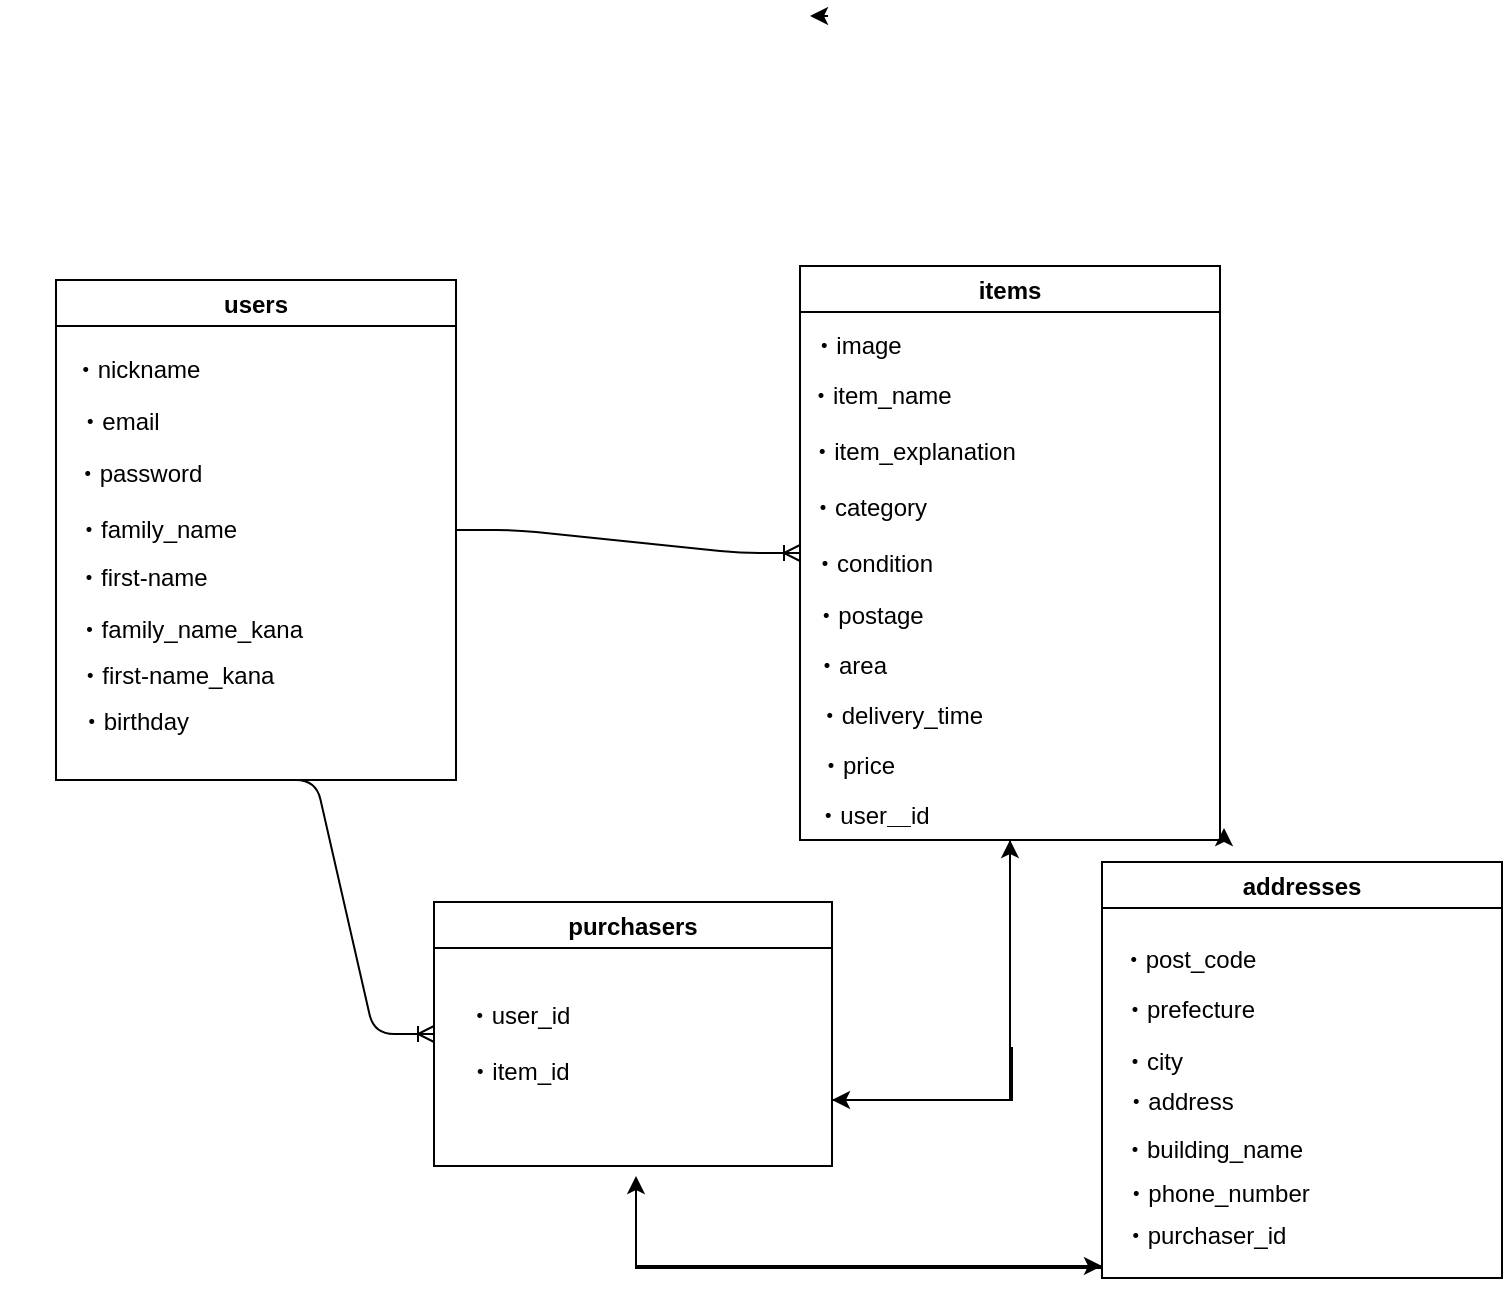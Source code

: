 <mxfile version="13.1.3">
    <diagram id="6hGFLwfOUW9BJ-s0fimq" name="Page-1">
        <mxGraphModel dx="553" dy="1849" grid="0" gridSize="10" guides="1" tooltips="1" connect="1" arrows="0" fold="1" page="1" pageScale="1" pageWidth="827" pageHeight="1169" math="0" shadow="0">
            <root>
                <mxCell id="0"/>
                <mxCell id="1" parent="0"/>
                <mxCell id="43" style="edgeStyle=orthogonalEdgeStyle;rounded=0;orthogonalLoop=1;jettySize=auto;html=1;exitX=1;exitY=1;exitDx=0;exitDy=0;" edge="1" parent="1" source="15">
                    <mxGeometry relative="1" as="geometry">
                        <mxPoint x="644" y="-219" as="targetPoint"/>
                    </mxGeometry>
                </mxCell>
                <mxCell id="61" style="edgeStyle=orthogonalEdgeStyle;rounded=0;orthogonalLoop=1;jettySize=auto;html=1;exitX=0.5;exitY=1;exitDx=0;exitDy=0;entryX=1;entryY=0.75;entryDx=0;entryDy=0;" edge="1" parent="1" source="15" target="44">
                    <mxGeometry relative="1" as="geometry">
                        <mxPoint x="454" y="-109" as="targetPoint"/>
                        <Array as="points">
                            <mxPoint x="537" y="-109"/>
                            <mxPoint x="538" y="-109"/>
                            <mxPoint x="538" y="-83"/>
                        </Array>
                    </mxGeometry>
                </mxCell>
                <mxCell id="15" value="items" style="swimlane;" parent="1" vertex="1">
                    <mxGeometry x="432" y="-500" width="210" height="287" as="geometry"/>
                </mxCell>
                <mxCell id="32" value="・image" style="text;html=1;align=center;verticalAlign=middle;resizable=0;points=[];autosize=1;" vertex="1" parent="15">
                    <mxGeometry y="31" width="55" height="18" as="geometry"/>
                </mxCell>
                <mxCell id="33" value="&amp;nbsp; &amp;nbsp; &amp;nbsp; &amp;nbsp;・item_name" style="text;html=1;align=center;verticalAlign=middle;resizable=0;points=[];autosize=1;" vertex="1" parent="15">
                    <mxGeometry x="-24.5" y="56" width="105" height="18" as="geometry"/>
                </mxCell>
                <mxCell id="34" value="・item_explanation" style="text;html=1;align=center;verticalAlign=middle;resizable=0;points=[];autosize=1;" vertex="1" parent="15">
                    <mxGeometry x="-1" y="84" width="113" height="18" as="geometry"/>
                </mxCell>
                <mxCell id="35" value="・category" style="text;html=1;align=center;verticalAlign=middle;resizable=0;points=[];autosize=1;" vertex="1" parent="15">
                    <mxGeometry y="112" width="68" height="18" as="geometry"/>
                </mxCell>
                <mxCell id="36" value="・condition" style="text;html=1;align=center;verticalAlign=middle;resizable=0;points=[];autosize=1;" vertex="1" parent="15">
                    <mxGeometry x="1" y="140" width="70" height="18" as="geometry"/>
                </mxCell>
                <mxCell id="37" value="&amp;nbsp; &amp;nbsp; &amp;nbsp; &amp;nbsp; &amp;nbsp; ・delivery_time" style="text;html=1;align=center;verticalAlign=middle;resizable=0;points=[];autosize=1;" vertex="1" parent="15">
                    <mxGeometry x="-30" y="216" width="126" height="18" as="geometry"/>
                </mxCell>
                <mxCell id="39" value="・postage" style="text;html=1;align=center;verticalAlign=middle;resizable=0;points=[];autosize=1;" vertex="1" parent="15">
                    <mxGeometry x="1.5" y="166" width="65" height="18" as="geometry"/>
                </mxCell>
                <mxCell id="41" value="・area" style="text;html=1;align=center;verticalAlign=middle;resizable=0;points=[];autosize=1;" vertex="1" parent="15">
                    <mxGeometry x="1.5" y="191" width="46" height="18" as="geometry"/>
                </mxCell>
                <mxCell id="42" value="・price" style="text;html=1;align=center;verticalAlign=middle;resizable=0;points=[];autosize=1;" vertex="1" parent="15">
                    <mxGeometry x="4" y="241" width="48" height="18" as="geometry"/>
                </mxCell>
                <mxCell id="64" value="・user＿id" style="text;html=1;align=center;verticalAlign=middle;resizable=0;points=[];autosize=1;" vertex="1" parent="15">
                    <mxGeometry x="2.5" y="266" width="67" height="18" as="geometry"/>
                </mxCell>
                <mxCell id="14" value="users" style="swimlane;" parent="1" vertex="1">
                    <mxGeometry x="60" y="-493" width="200" height="250" as="geometry"/>
                </mxCell>
                <mxCell id="21" value="・nickname" style="text;html=1;align=center;verticalAlign=middle;resizable=0;points=[];autosize=1;" parent="14" vertex="1">
                    <mxGeometry x="3" y="36" width="73" height="18" as="geometry"/>
                </mxCell>
                <mxCell id="22" value="・email" style="text;html=1;align=center;verticalAlign=middle;resizable=0;points=[];autosize=1;" vertex="1" parent="14">
                    <mxGeometry x="5" y="62" width="51" height="18" as="geometry"/>
                </mxCell>
                <mxCell id="23" value="&amp;nbsp; &amp;nbsp; &amp;nbsp; ・password&lt;br&gt;" style="text;html=1;align=center;verticalAlign=middle;resizable=0;points=[];autosize=1;" vertex="1" parent="14">
                    <mxGeometry x="-16" y="88" width="93" height="18" as="geometry"/>
                </mxCell>
                <mxCell id="25" value="&amp;nbsp; &amp;nbsp; &amp;nbsp; &amp;nbsp;・first-name" style="text;html=1;align=center;verticalAlign=middle;resizable=0;points=[];autosize=1;" vertex="1" parent="14">
                    <mxGeometry x="-19" y="140" width="99" height="18" as="geometry"/>
                </mxCell>
                <mxCell id="26" value="・family_name" style="text;html=1;align=center;verticalAlign=middle;resizable=0;points=[];autosize=1;" vertex="1" parent="14">
                    <mxGeometry x="5" y="116" width="90" height="18" as="geometry"/>
                </mxCell>
                <mxCell id="27" value="&amp;nbsp; &amp;nbsp; &amp;nbsp; &amp;nbsp; &amp;nbsp; ・first-name_kana" style="text;html=1;align=center;verticalAlign=middle;resizable=0;points=[];autosize=1;" vertex="1" parent="14">
                    <mxGeometry x="-28" y="189" width="141" height="18" as="geometry"/>
                </mxCell>
                <mxCell id="28" value="&amp;nbsp; &amp;nbsp; &amp;nbsp; &amp;nbsp; &amp;nbsp; ・family_name_kana" style="text;html=1;align=center;verticalAlign=middle;resizable=0;points=[];autosize=1;" vertex="1" parent="14">
                    <mxGeometry x="-28" y="166" width="156" height="18" as="geometry"/>
                </mxCell>
                <mxCell id="30" value="　 ・birthday" style="text;html=1;align=center;verticalAlign=middle;resizable=0;points=[];autosize=1;" vertex="1" parent="14">
                    <mxGeometry x="-9.5" y="212" width="80" height="18" as="geometry"/>
                </mxCell>
                <mxCell id="68" style="edgeStyle=orthogonalEdgeStyle;rounded=0;orthogonalLoop=1;jettySize=auto;html=1;exitX=1;exitY=0.75;exitDx=0;exitDy=0;entryX=0.5;entryY=1;entryDx=0;entryDy=0;" edge="1" parent="1" source="44" target="15">
                    <mxGeometry relative="1" as="geometry"/>
                </mxCell>
                <mxCell id="44" value="purchasers" style="swimlane;" vertex="1" parent="1">
                    <mxGeometry x="249" y="-182" width="199" height="132" as="geometry"/>
                </mxCell>
                <mxCell id="45" value="・user_id" style="text;html=1;align=center;verticalAlign=middle;resizable=0;points=[];autosize=1;" vertex="1" parent="44">
                    <mxGeometry x="11" y="48" width="61" height="18" as="geometry"/>
                </mxCell>
                <mxCell id="53" value="・item_id" style="text;html=1;align=center;verticalAlign=middle;resizable=0;points=[];autosize=1;" vertex="1" parent="44">
                    <mxGeometry x="11" y="76" width="61" height="18" as="geometry"/>
                </mxCell>
                <mxCell id="63" style="edgeStyle=orthogonalEdgeStyle;rounded=0;orthogonalLoop=1;jettySize=auto;html=1;" edge="1" parent="1">
                    <mxGeometry relative="1" as="geometry">
                        <mxPoint x="583" as="sourcePoint"/>
                        <mxPoint x="583" as="targetPoint"/>
                        <Array as="points">
                            <mxPoint x="350"/>
                        </Array>
                    </mxGeometry>
                </mxCell>
                <mxCell id="67" style="edgeStyle=orthogonalEdgeStyle;rounded=0;orthogonalLoop=1;jettySize=auto;html=1;exitX=0;exitY=1;exitDx=0;exitDy=0;" edge="1" parent="1" source="46">
                    <mxGeometry relative="1" as="geometry">
                        <mxPoint x="350" y="-45" as="targetPoint"/>
                        <Array as="points">
                            <mxPoint x="583" y="1"/>
                            <mxPoint x="350" y="1"/>
                        </Array>
                    </mxGeometry>
                </mxCell>
                <mxCell id="46" value="addresses" style="swimlane;" vertex="1" parent="1">
                    <mxGeometry x="583" y="-202" width="200" height="208" as="geometry"/>
                </mxCell>
                <mxCell id="47" value="・post_code" style="text;html=1;align=center;verticalAlign=middle;resizable=0;points=[];autosize=1;" vertex="1" parent="46">
                    <mxGeometry x="4" y="40" width="77" height="18" as="geometry"/>
                </mxCell>
                <mxCell id="48" value="・prefecture" style="text;html=1;align=center;verticalAlign=middle;resizable=0;points=[];autosize=1;" vertex="1" parent="46">
                    <mxGeometry x="5" y="65" width="76" height="18" as="geometry"/>
                </mxCell>
                <mxCell id="49" value="・city" style="text;html=1;align=center;verticalAlign=middle;resizable=0;points=[];autosize=1;" vertex="1" parent="46">
                    <mxGeometry x="5" y="91" width="40" height="18" as="geometry"/>
                </mxCell>
                <mxCell id="50" value="・address" style="text;html=1;align=center;verticalAlign=middle;resizable=0;points=[];autosize=1;" vertex="1" parent="46">
                    <mxGeometry x="5" y="111" width="65" height="18" as="geometry"/>
                </mxCell>
                <mxCell id="51" value="・building_name" style="text;html=1;align=center;verticalAlign=middle;resizable=0;points=[];autosize=1;" vertex="1" parent="46">
                    <mxGeometry x="5" y="135" width="100" height="18" as="geometry"/>
                </mxCell>
                <mxCell id="52" value="・phone_number" style="text;html=1;align=center;verticalAlign=middle;resizable=0;points=[];autosize=1;" vertex="1" parent="46">
                    <mxGeometry x="5" y="157" width="103" height="18" as="geometry"/>
                </mxCell>
                <mxCell id="66" value="・purchaser_id" style="text;html=1;align=center;verticalAlign=middle;resizable=0;points=[];autosize=1;" vertex="1" parent="46">
                    <mxGeometry x="5" y="178" width="91" height="18" as="geometry"/>
                </mxCell>
                <mxCell id="65" style="edgeStyle=orthogonalEdgeStyle;rounded=0;orthogonalLoop=1;jettySize=auto;html=1;exitX=1;exitY=0.5;exitDx=0;exitDy=0;" edge="1" parent="1">
                    <mxGeometry relative="1" as="geometry">
                        <mxPoint x="437" y="-625" as="targetPoint"/>
                        <mxPoint x="446" y="-625" as="sourcePoint"/>
                        <Array as="points">
                            <mxPoint x="446" y="-625"/>
                            <mxPoint x="446" y="-625"/>
                        </Array>
                    </mxGeometry>
                </mxCell>
                <mxCell id="69" value="" style="edgeStyle=entityRelationEdgeStyle;fontSize=12;html=1;endArrow=ERoneToMany;entryX=0;entryY=0.5;entryDx=0;entryDy=0;exitX=1;exitY=0.5;exitDx=0;exitDy=0;" edge="1" parent="1" source="14" target="15">
                    <mxGeometry width="100" height="100" relative="1" as="geometry">
                        <mxPoint x="240" y="-381" as="sourcePoint"/>
                        <mxPoint x="340" y="-481" as="targetPoint"/>
                    </mxGeometry>
                </mxCell>
                <mxCell id="71" value="" style="edgeStyle=entityRelationEdgeStyle;fontSize=12;html=1;endArrow=ERoneToMany;exitX=0.5;exitY=1;exitDx=0;exitDy=0;entryX=0;entryY=0.5;entryDx=0;entryDy=0;" edge="1" parent="1" source="14" target="44">
                    <mxGeometry width="100" height="100" relative="1" as="geometry">
                        <mxPoint x="314" y="-233" as="sourcePoint"/>
                        <mxPoint x="414" y="-333" as="targetPoint"/>
                    </mxGeometry>
                </mxCell>
            </root>
        </mxGraphModel>
    </diagram>
</mxfile>